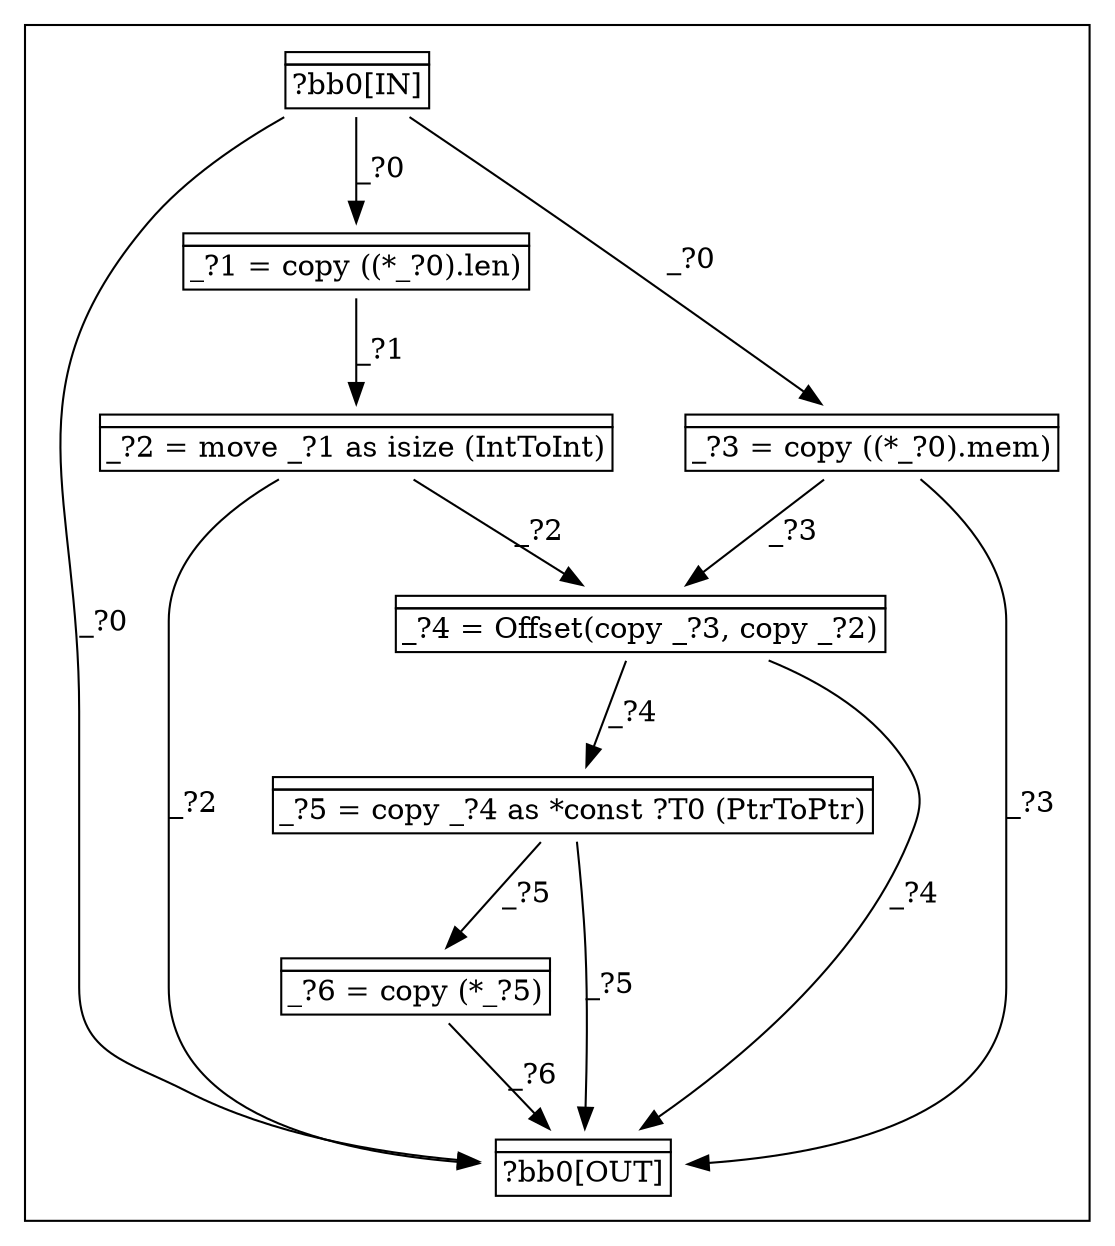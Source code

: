 digraph DataDependencyGraph {
compound = true;
subgraph cluster_bb0 {
    bb0IN [shape="none", label=<<table border="0" cellborder="1" cellspacing="0"><tr><td  align="center" colspan="1"></td></tr><tr><td align="left">?bb0[IN]</td></tr></table>>];
    bb0OUT [shape="none", label=<<table border="0" cellborder="1" cellspacing="0"><tr><td  align="center" colspan="1"></td></tr><tr><td align="left">?bb0[OUT]</td></tr></table>>];
    bb0stmt0 [shape="none", label=<<table border="0" cellborder="1" cellspacing="0"><tr><td  align="center" colspan="1"></td></tr><tr><td align="left">_?1 = copy ((*_?0).len)</td></tr></table>>];
    bb0stmt1 [shape="none", label=<<table border="0" cellborder="1" cellspacing="0"><tr><td  align="center" colspan="1"></td></tr><tr><td align="left">_?2 = move _?1 as isize (IntToInt)</td></tr></table>>];
    bb0stmt2 [shape="none", label=<<table border="0" cellborder="1" cellspacing="0"><tr><td  align="center" colspan="1"></td></tr><tr><td align="left">_?3 = copy ((*_?0).mem)</td></tr></table>>];
    bb0stmt3 [shape="none", label=<<table border="0" cellborder="1" cellspacing="0"><tr><td  align="center" colspan="1"></td></tr><tr><td align="left">_?4 = Offset(copy _?3, copy _?2)</td></tr></table>>];
    bb0stmt4 [shape="none", label=<<table border="0" cellborder="1" cellspacing="0"><tr><td  align="center" colspan="1"></td></tr><tr><td align="left">_?5 = copy _?4 as *const ?T0 (PtrToPtr)</td></tr></table>>];
    bb0stmt5 [shape="none", label=<<table border="0" cellborder="1" cellspacing="0"><tr><td  align="center" colspan="1"></td></tr><tr><td align="left">_?6 = copy (*_?5)</td></tr></table>>];
    bb0IN -> bb0stmt0 [label="_?0"];
    bb0IN -> bb0stmt2 [label="_?0"];
    bb0stmt1 -> bb0OUT [label="_?2"];
    bb0stmt2 -> bb0OUT [label="_?3"];
    bb0stmt3 -> bb0OUT [label="_?4"];
    bb0stmt4 -> bb0OUT [label="_?5"];
    bb0stmt5 -> bb0OUT [label="_?6"];
    bb0IN -> bb0OUT [label="_?0"];
    bb0stmt0 -> bb0stmt1 [label="_?1"];
    bb0stmt1 -> bb0stmt3 [label="_?2"];
    bb0stmt2 -> bb0stmt3 [label="_?3"];
    bb0stmt3 -> bb0stmt4 [label="_?4"];
    bb0stmt4 -> bb0stmt5 [label="_?5"];
}
}
